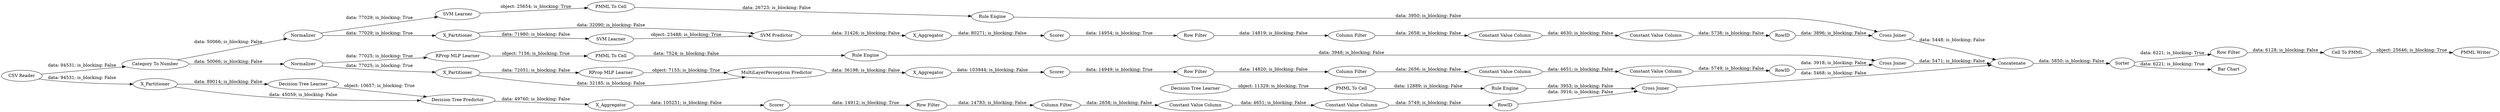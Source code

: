 digraph {
	"239888858707882795_290" [label="Constant Value Column"]
	"2292132532182044149_40" [label=Scorer]
	"-2138414223965273604_53" [label="Row Filter"]
	"3099446265794320053_34" [label="Rule Engine"]
	"3099446265794320053_22" [label="PMML To Cell"]
	"3392503367744714806_40" [label=Normalizer]
	"-5878522753819106728_292" [label="Constant Value Column"]
	"-2138414223965273604_52" [label=Sorter]
	"-2138414223965273604_62" [label="CSV Reader"]
	"3392503367744714806_39" [label="Cross Joiner"]
	"-2138414223965273604_54" [label="Cell To PMML"]
	"-8544318877608322193_35" [label="Rule Engine"]
	"18371934454136447_31" [label="Decision Tree Learner"]
	"3392503367744714806_2" [label=X_Partitioner]
	"228408850015864646_28" [label="PMML To Cell"]
	"-5878522753819106728_9" [label="Row Filter"]
	"18371934454136447_2" [label=X_Partitioner]
	"18371934454136447_32" [label="Decision Tree Predictor"]
	"-5878522753819106728_293" [label=RowID]
	"2292132532182044149_7" [label=X_Aggregator]
	"-2138414223965273604_60" [label=Concatenate]
	"-2104031109970669937_294" [label="Column Filter"]
	"239888858707882795_292" [label="Constant Value Column"]
	"-8544318877608322193_33" [label="SVM Learner"]
	"-2138414223965273604_58" [label="Category To Number"]
	"-5878522753819106728_290" [label="Constant Value Column"]
	"3392503367744714806_7" [label=X_Aggregator]
	"2292132532182044149_38" [label="Cross Joiner"]
	"228408850015864646_34" [label="Rule Engine"]
	"2292132532182044149_31" [label="RProp MLP Learner"]
	"3392503367744714806_32" [label="SVM Predictor"]
	"18371934454136447_39" [label=Scorer]
	"239888858707882795_9" [label="Row Filter"]
	"-2138414223965273604_61" [label="PMML Writer"]
	"3392503367744714806_31" [label="SVM Learner"]
	"-8544318877608322193_34" [label="PMML To Cell"]
	"3099446265794320053_35" [label="RProp MLP Learner"]
	"-2104031109970669937_293" [label=RowID]
	"2292132532182044149_2" [label=X_Partitioner]
	"239888858707882795_294" [label="Column Filter"]
	"18371934454136447_7" [label=X_Aggregator]
	"-2104031109970669937_290" [label="Constant Value Column"]
	"239888858707882795_293" [label=RowID]
	"2292132532182044149_32" [label="MultiLayerPerceptron Predictor"]
	"-5878522753819106728_294" [label="Column Filter"]
	"-2138414223965273604_59" [label="Bar Chart"]
	"-2104031109970669937_292" [label="Constant Value Column"]
	"-2104031109970669937_9" [label="Row Filter"]
	"228408850015864646_33" [label="Decision Tree Learner"]
	"18371934454136447_38" [label="Cross Joiner"]
	"3392503367744714806_41" [label=Scorer]
	"2292132532182044149_39" [label=Normalizer]
	"239888858707882795_293" -> "3392503367744714806_39" [label="data: 3896; is_blocking: False"]
	"228408850015864646_28" -> "228408850015864646_34" [label="data: 12889; is_blocking: False"]
	"-2104031109970669937_294" -> "-2104031109970669937_290" [label="data: 2658; is_blocking: False"]
	"-2138414223965273604_53" -> "-2138414223965273604_54" [label="data: 6128; is_blocking: False"]
	"2292132532182044149_39" -> "2292132532182044149_2" [label="data: 77025; is_blocking: True"]
	"18371934454136447_39" -> "-2104031109970669937_9" [label="data: 14912; is_blocking: True"]
	"239888858707882795_9" -> "239888858707882795_294" [label="data: 14819; is_blocking: False"]
	"3392503367744714806_7" -> "3392503367744714806_41" [label="data: 80271; is_blocking: False"]
	"-5878522753819106728_292" -> "-5878522753819106728_293" [label="data: 5749; is_blocking: False"]
	"-5878522753819106728_294" -> "-5878522753819106728_290" [label="data: 2656; is_blocking: False"]
	"2292132532182044149_32" -> "2292132532182044149_7" [label="data: 36198; is_blocking: False"]
	"228408850015864646_33" -> "228408850015864646_28" [label="object: 11329; is_blocking: True"]
	"18371934454136447_7" -> "18371934454136447_39" [label="data: 105251; is_blocking: False"]
	"-2138414223965273604_54" -> "-2138414223965273604_61" [label="object: 25646; is_blocking: True"]
	"2292132532182044149_2" -> "2292132532182044149_31" [label="data: 72051; is_blocking: False"]
	"3099446265794320053_35" -> "3099446265794320053_22" [label="object: 7156; is_blocking: True"]
	"239888858707882795_290" -> "239888858707882795_292" [label="data: 4630; is_blocking: False"]
	"-2104031109970669937_292" -> "-2104031109970669937_293" [label="data: 5749; is_blocking: False"]
	"3392503367744714806_41" -> "239888858707882795_9" [label="data: 14954; is_blocking: True"]
	"3392503367744714806_40" -> "-8544318877608322193_33" [label="data: 77029; is_blocking: True"]
	"18371934454136447_38" -> "-2138414223965273604_60" [label="data: 5468; is_blocking: False"]
	"2292132532182044149_38" -> "-2138414223965273604_60" [label="data: 5471; is_blocking: False"]
	"2292132532182044149_40" -> "-5878522753819106728_9" [label="data: 14949; is_blocking: True"]
	"239888858707882795_294" -> "239888858707882795_290" [label="data: 2658; is_blocking: False"]
	"3392503367744714806_39" -> "-2138414223965273604_60" [label="data: 5448; is_blocking: False"]
	"-2138414223965273604_52" -> "-2138414223965273604_59" [label="data: 6221; is_blocking: True"]
	"-8544318877608322193_33" -> "-8544318877608322193_34" [label="object: 25654; is_blocking: True"]
	"-2138414223965273604_62" -> "18371934454136447_2" [label="data: 94531; is_blocking: False"]
	"-5878522753819106728_293" -> "2292132532182044149_38" [label="data: 3918; is_blocking: False"]
	"-5878522753819106728_9" -> "-5878522753819106728_294" [label="data: 14820; is_blocking: False"]
	"-2104031109970669937_293" -> "18371934454136447_38" [label="data: 3916; is_blocking: False"]
	"3392503367744714806_32" -> "3392503367744714806_7" [label="data: 31426; is_blocking: False"]
	"-8544318877608322193_35" -> "3392503367744714806_39" [label="data: 3950; is_blocking: False"]
	"-2104031109970669937_290" -> "-2104031109970669937_292" [label="data: 4651; is_blocking: False"]
	"18371934454136447_2" -> "18371934454136447_31" [label="data: 89014; is_blocking: False"]
	"-2138414223965273604_52" -> "-2138414223965273604_53" [label="data: 6221; is_blocking: True"]
	"-2138414223965273604_58" -> "2292132532182044149_39" [label="data: 50066; is_blocking: False"]
	"18371934454136447_2" -> "18371934454136447_32" [label="data: 45059; is_blocking: False"]
	"3099446265794320053_22" -> "3099446265794320053_34" [label="data: 7524; is_blocking: False"]
	"2292132532182044149_2" -> "2292132532182044149_32" [label="data: 32185; is_blocking: False"]
	"2292132532182044149_39" -> "3099446265794320053_35" [label="data: 77025; is_blocking: True"]
	"3392503367744714806_31" -> "3392503367744714806_32" [label="object: 23488; is_blocking: True"]
	"3392503367744714806_40" -> "3392503367744714806_2" [label="data: 77029; is_blocking: True"]
	"239888858707882795_292" -> "239888858707882795_293" [label="data: 5738; is_blocking: False"]
	"-2138414223965273604_58" -> "3392503367744714806_40" [label="data: 50066; is_blocking: False"]
	"2292132532182044149_7" -> "2292132532182044149_40" [label="data: 103944; is_blocking: False"]
	"-2138414223965273604_62" -> "-2138414223965273604_58" [label="data: 94531; is_blocking: False"]
	"-8544318877608322193_34" -> "-8544318877608322193_35" [label="data: 26723; is_blocking: False"]
	"-2138414223965273604_60" -> "-2138414223965273604_52" [label="data: 5850; is_blocking: False"]
	"18371934454136447_31" -> "18371934454136447_32" [label="object: 10657; is_blocking: True"]
	"18371934454136447_32" -> "18371934454136447_7" [label="data: 49760; is_blocking: False"]
	"-5878522753819106728_290" -> "-5878522753819106728_292" [label="data: 4651; is_blocking: False"]
	"-2104031109970669937_9" -> "-2104031109970669937_294" [label="data: 14783; is_blocking: False"]
	"228408850015864646_34" -> "18371934454136447_38" [label="data: 3953; is_blocking: False"]
	"3392503367744714806_2" -> "3392503367744714806_31" [label="data: 71980; is_blocking: False"]
	"3099446265794320053_34" -> "2292132532182044149_38" [label="data: 3948; is_blocking: False"]
	"3392503367744714806_2" -> "3392503367744714806_32" [label="data: 32090; is_blocking: False"]
	"2292132532182044149_31" -> "2292132532182044149_32" [label="object: 7155; is_blocking: True"]
	rankdir=LR
}
